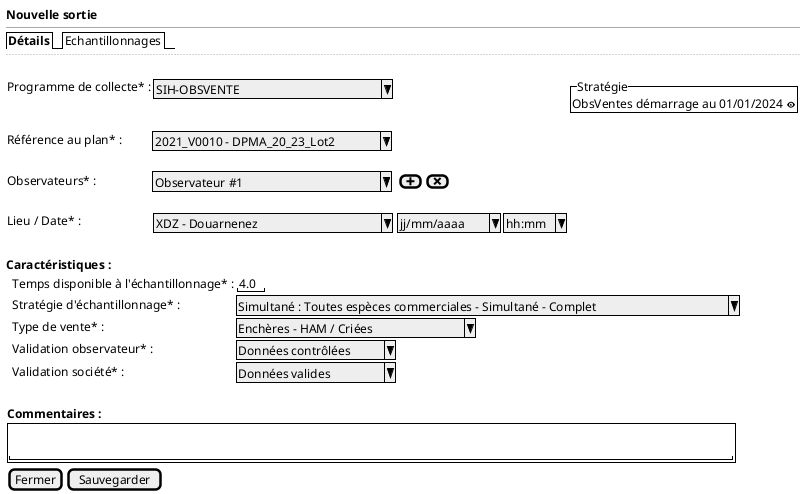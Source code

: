 @startsalt
{
  <b>Nouvelle sortie
  --
  {/ <b>Détails | Echantillonnages }
  ..
  .
  {

      Programme de collecte* :    | { ^SIH-OBSVENTE                ^ } | * | {^"Stratégie"
                                                                                              ObsVentes démarrage au 01/01/2024 <&eye> }

      Référence au plan* : | ^2021_V0010 - DPMA_20_23_Lot2^
      .
      Observateurs* :            | ^ Observateur #1             ^ | { [<&plus>] | [<&x>] }
      .
      Lieu / Date* :     | { ^XDZ - Douarnenez            ^ } | { ^ jj/mm/aaaa^  |  ^ hh:mm^ }
      .
  }

  <b>Caractéristiques :

  {
      . | Temps disponible à l'échantillonnage* :| "4.0"
      . | Stratégie d'échantillonnage* : | ^Simultané : Toutes espèces commerciales - Simultané - Complet^
      . | Type de vente* : | ^Enchères - HAM / Criées     ^
      . | Validation observateur* : | ^Données contrôlées^
      . | Validation société* : | ^Données valides   ^
      . | .
  }


  {
     <b>Commentaires :

     {+ .
        "                                                                                          "
     }
  }

  { [Fermer] | [Sauvegarder] }
}
@endsalt
